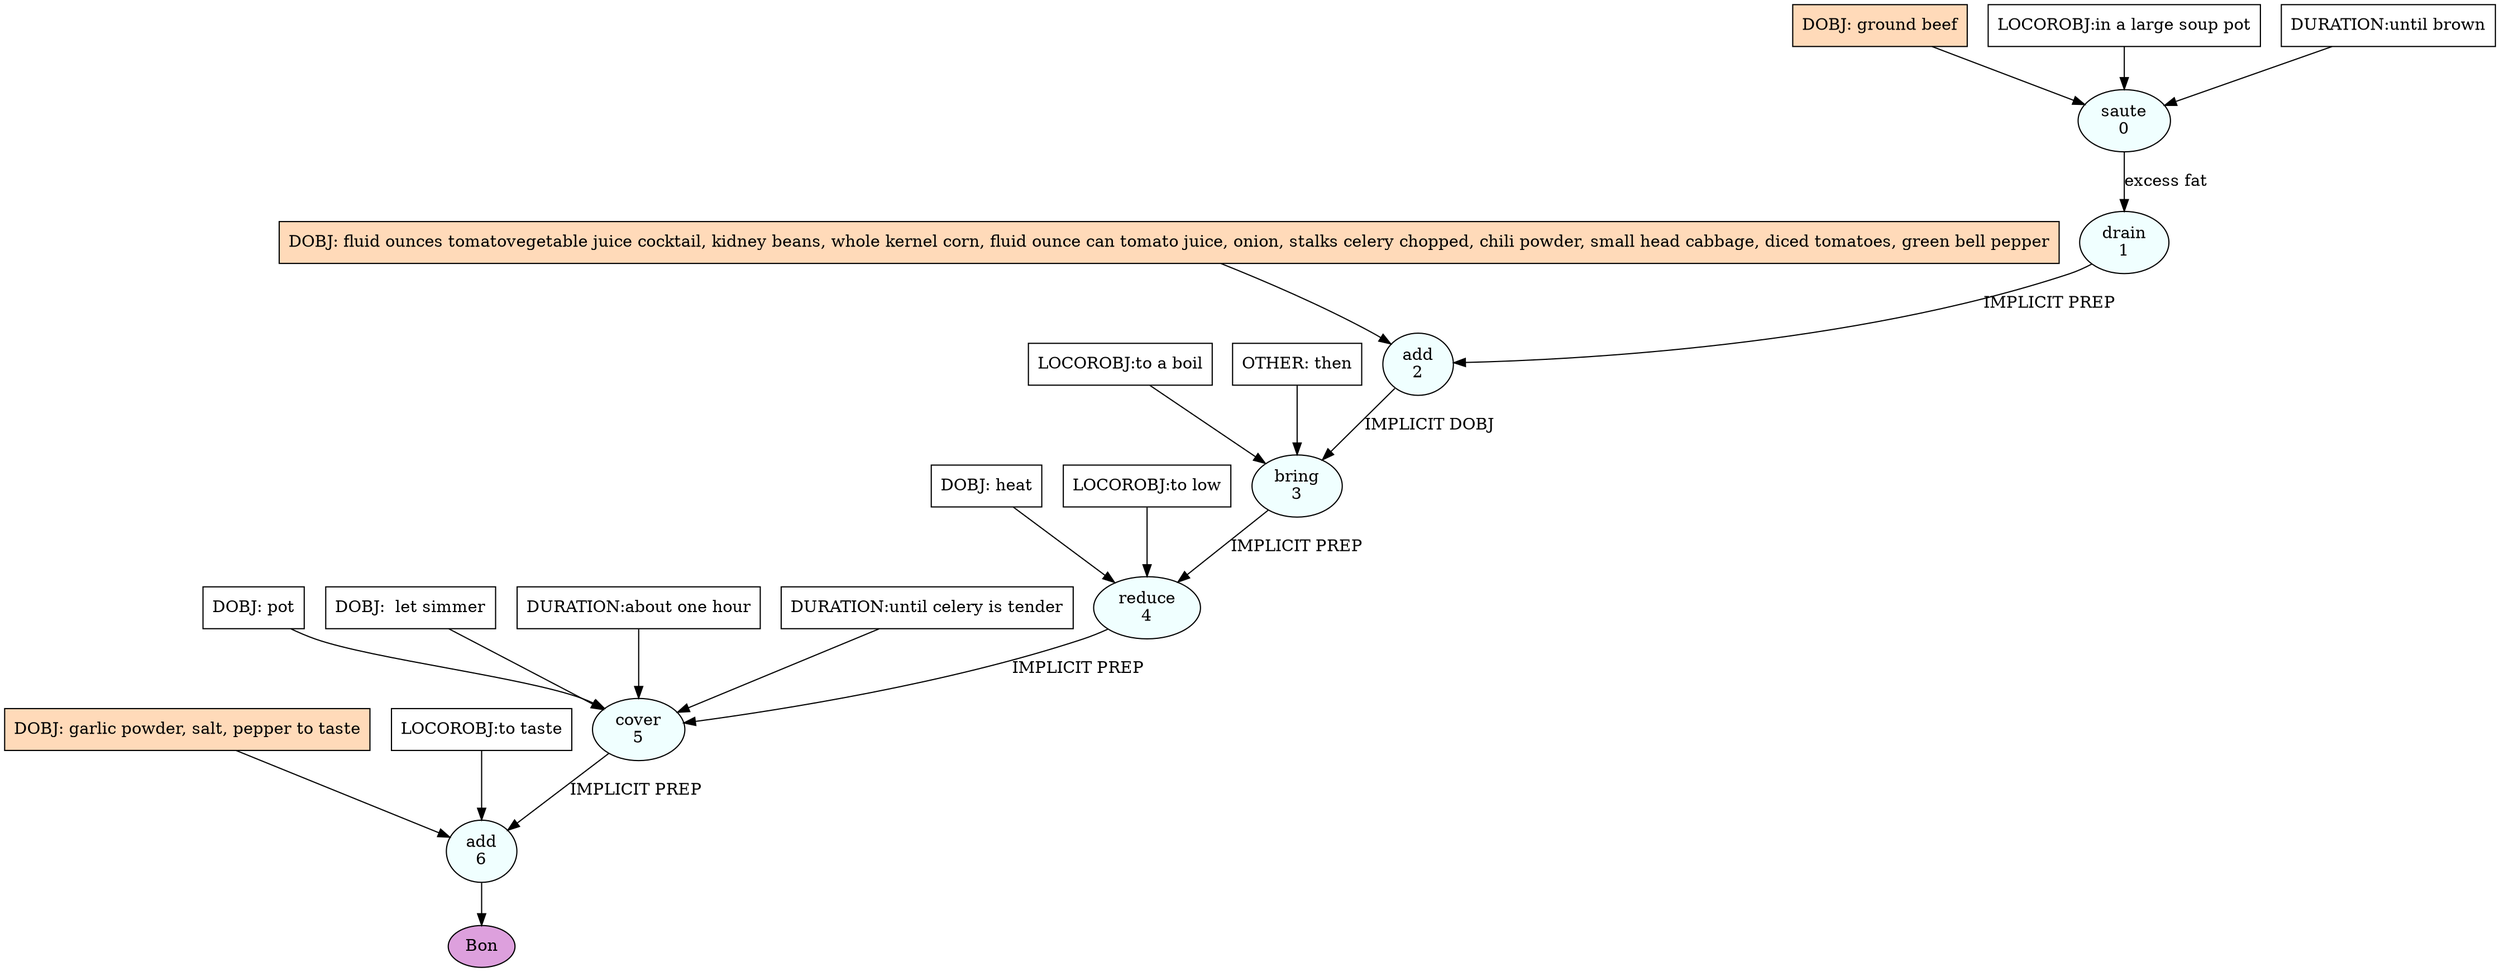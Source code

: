 digraph recipe {
E0[label="saute
0", shape=oval, style=filled, fillcolor=azure]
E1[label="drain
1", shape=oval, style=filled, fillcolor=azure]
E2[label="add
2", shape=oval, style=filled, fillcolor=azure]
E3[label="bring
3", shape=oval, style=filled, fillcolor=azure]
E4[label="reduce
4", shape=oval, style=filled, fillcolor=azure]
E5[label="cover
5", shape=oval, style=filled, fillcolor=azure]
E6[label="add
6", shape=oval, style=filled, fillcolor=azure]
D0[label="DOBJ: ground beef", shape=box, style=filled, fillcolor=peachpuff]
D0 -> E0
P0_0[label="LOCOROBJ:in a large soup pot", shape=box, style=filled, fillcolor=white]
P0_0 -> E0
P0_1[label="DURATION:until brown", shape=box, style=filled, fillcolor=white]
P0_1 -> E0
E0 -> E1 [label="excess fat"]
D2_ing[label="DOBJ: fluid ounces tomatovegetable juice cocktail, kidney beans, whole kernel corn, fluid ounce can tomato juice, onion, stalks celery chopped, chili powder, small head cabbage, diced tomatoes, green bell pepper", shape=box, style=filled, fillcolor=peachpuff]
D2_ing -> E2
E1 -> E2 [label="IMPLICIT PREP"]
E2 -> E3 [label="IMPLICIT DOBJ"]
P3_1_0[label="LOCOROBJ:to a boil", shape=box, style=filled, fillcolor=white]
P3_1_0 -> E3
O3_0_0[label="OTHER: then", shape=box, style=filled, fillcolor=white]
O3_0_0 -> E3
D4_0[label="DOBJ: heat", shape=box, style=filled, fillcolor=white]
D4_0 -> E4
E3 -> E4 [label="IMPLICIT PREP"]
P4_1_0[label="LOCOROBJ:to low", shape=box, style=filled, fillcolor=white]
P4_1_0 -> E4
D5_0[label="DOBJ: pot", shape=box, style=filled, fillcolor=white]
D5_0 -> E5
D5_1[label="DOBJ:  let simmer", shape=box, style=filled, fillcolor=white]
D5_1 -> E5
E4 -> E5 [label="IMPLICIT PREP"]
P5_1_0[label="DURATION:about one hour", shape=box, style=filled, fillcolor=white]
P5_1_0 -> E5
P5_2_0[label="DURATION:until celery is tender", shape=box, style=filled, fillcolor=white]
P5_2_0 -> E5
D6_ing[label="DOBJ: garlic powder, salt, pepper to taste", shape=box, style=filled, fillcolor=peachpuff]
D6_ing -> E6
E5 -> E6 [label="IMPLICIT PREP"]
P6_1_0[label="LOCOROBJ:to taste", shape=box, style=filled, fillcolor=white]
P6_1_0 -> E6
EOR[label="Bon", shape=oval, style=filled, fillcolor=plum]
E6 -> EOR
}
